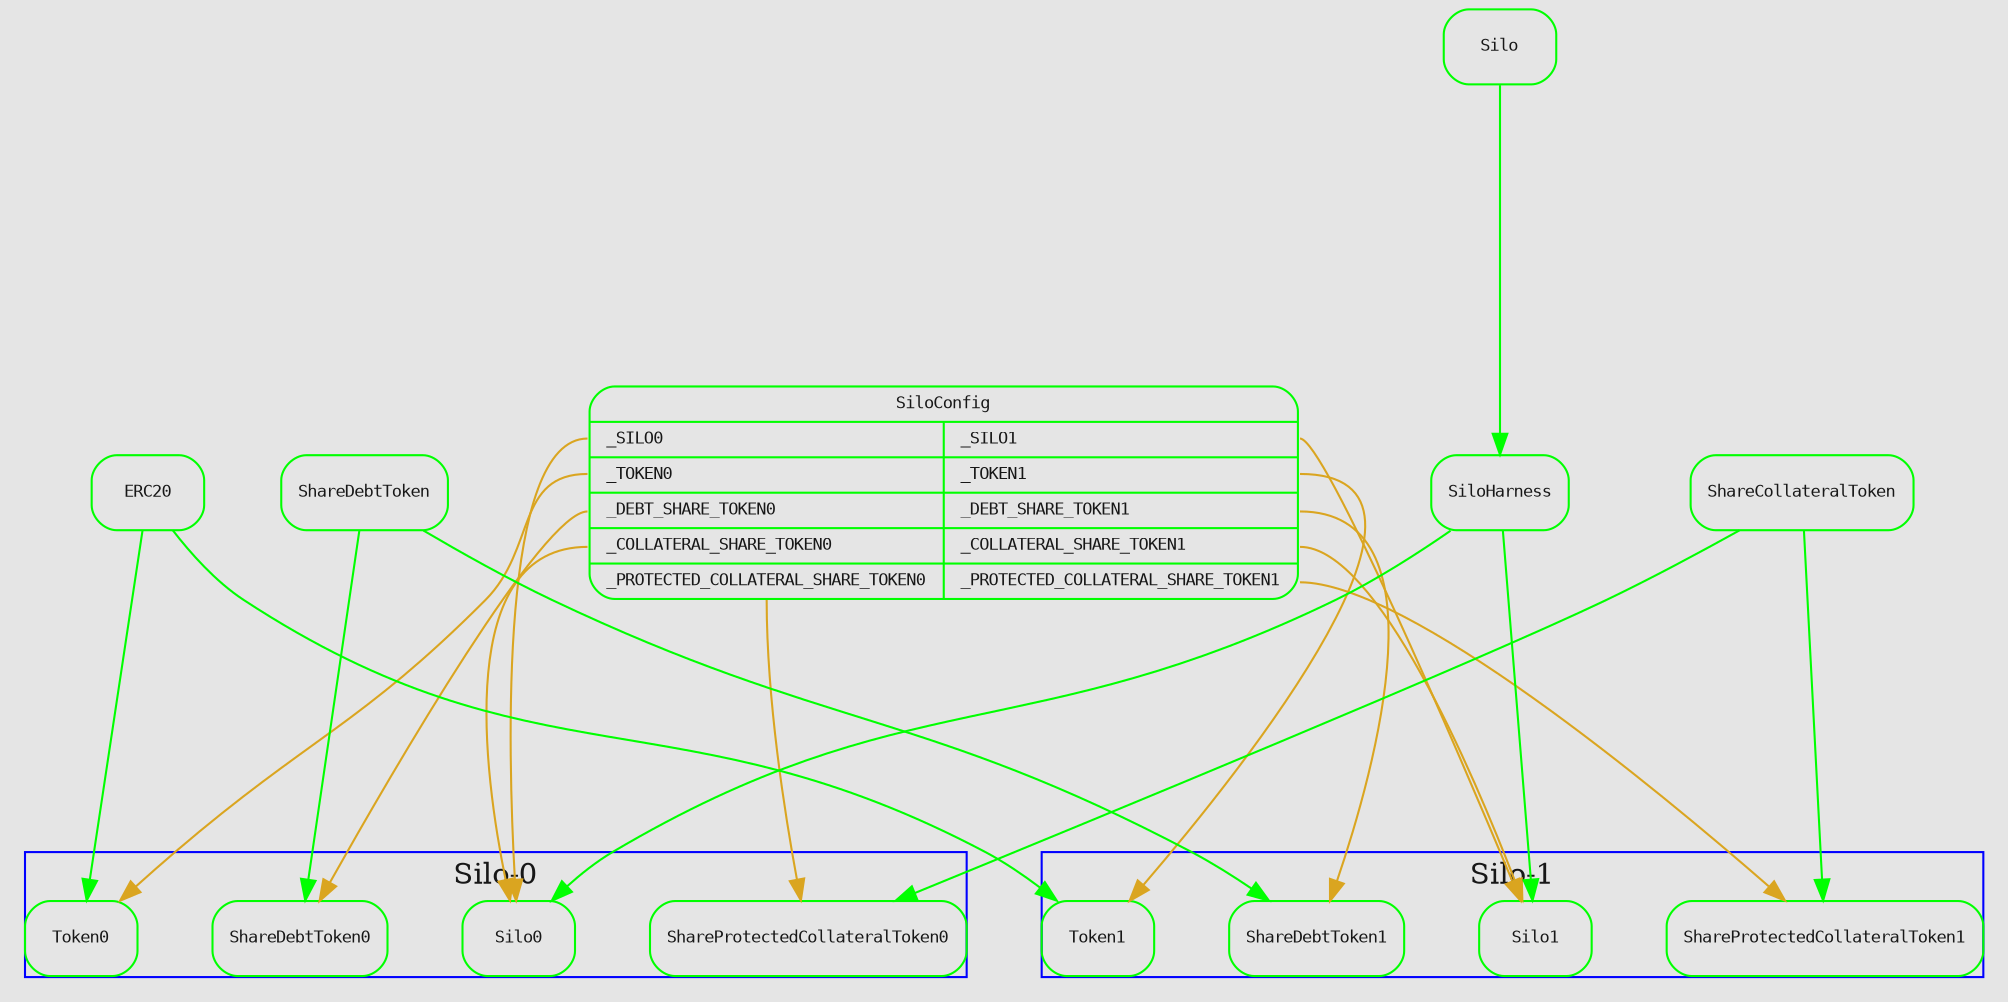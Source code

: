 digraph {
    graph [
        bgcolor=gray90 color=blue fontcolor=gray9
        labelloc=t nodesep=0.5 ranksep=2 margin=0
        rankdir=TB 
    ]
    node [
        color=green fontcolor=gray9
        shape=Mrecord fontname="DejaVu Sans Mono" fontsize=8
    ]
    edge [
        color=goldenrod fontcolor=gray9
        arrowhead=normal
        fontname="DejaVu Sans Mono" fontsize=8
    ]

    SiloConfig [
        label="{SiloConfig|
        {{<_SILO0> _SILO0\l |
        <_TOKEN0> _TOKEN0\l |
        <_DEBT_SHARE_TOKEN0> _DEBT_SHARE_TOKEN0\l |
        <_COLLATERAL_SHARE_TOKEN0> _COLLATERAL_SHARE_TOKEN0\l |
        <_PROTECTED_COLLATERAL_SHARE_TOKEN0> _PROTECTED_COLLATERAL_SHARE_TOKEN0\l  }|
        {<_SILO1> _SILO1\l |
        <_TOKEN1> _TOKEN1\l |
        <_DEBT_SHARE_TOKEN1> _DEBT_SHARE_TOKEN1\l |
        <_COLLATERAL_SHARE_TOKEN1> _COLLATERAL_SHARE_TOKEN1\l |
        <_PROTECTED_COLLATERAL_SHARE_TOKEN1> _PROTECTED_COLLATERAL_SHARE_TOKEN1\l  }}}"
        tooltip="silo-core/contracts/SiloConfig.sol"
    ]
    SiloConfig:_SILO0 -> Silo0
    SiloConfig:_TOKEN0 -> Token0
    SiloConfig:_DEBT_SHARE_TOKEN0 -> ShareDebtToken0
    SiloConfig:_COLLATERAL_SHARE_TOKEN0 -> Silo0
    SiloConfig:_PROTECTED_COLLATERAL_SHARE_TOKEN0 -> ShareProtectedCollateralToken0

    SiloConfig:_SILO1 -> Silo1
    SiloConfig:_TOKEN1 -> Token1
    SiloConfig:_DEBT_SHARE_TOKEN1 -> ShareDebtToken1
    SiloConfig:_COLLATERAL_SHARE_TOKEN1 -> Silo1
    SiloConfig:_PROTECTED_COLLATERAL_SHARE_TOKEN1 -> ShareProtectedCollateralToken1

    ERC20 [label="ERC20" tooltip="@openzeppelin/contracts/token/ERC20/ERC20.sol"]
    ERC20 -> Token0 [color=green]
    ERC20 -> Token1 [color=green]

    ShareDebtToken [
        label="ShareDebtToken"
        tooltip="silo-core/contracts/utils/ShareDebtToken.sol"
    ]
    ShareDebtToken -> ShareDebtToken0 [color=green]
    ShareDebtToken -> ShareDebtToken1 [color=green]

    ShareCollateralToken [
        label="ShareCollateralToken"
        tooltip="silo-core/contracts/utils/ShareCollateralToken.sol"
    ]
    ShareCollateralToken -> ShareProtectedCollateralToken0 [color=green]
    ShareCollateralToken -> ShareProtectedCollateralToken1 [color=green]

    SiloHarness [
        label="SiloHarness"
        tooltip="certora/harness/SiloHarness.sol"
        href="https://github.com/Certora/silo-contracts-v2-mirror/blob/shoham/cleaned-setup/certora/harness/SiloHarness.sol"
        target="_blank"
    ]
    Silo [label="Silo" tooltip="silo-core/contracts/Silo.sol"]           
    Silo -> SiloHarness [color=green]
    SiloHarness -> Silo0 [color=green]
    SiloHarness -> Silo1 [color=green]

    subgraph cluster_0 {
        label="Silo-0"
        edge [color=green]
        Silo0 [
            label="Silo0"
            tooltip="certora/harness/silo0/Silo0.sol"
            href="https://github.com/Certora/silo-contracts-v2-mirror/blob/shoham/cleaned-setup/certora/harness/silo0/Silo0.sol"
            target="_blank"
        ]

        Token0 [
            label="Token0"
            tooltip="certora/mocks/Token0.sol"
            href="https://github.com/Certora/silo-contracts-v2-mirror/blob/shoham/cleaned-setup/certora/mocks/Token0.sol"
            target="_blank"
        ]
        ShareDebtToken0 [
            label="ShareDebtToken0"
            tooltip="certora/harness/silo0/ShareDebtToken0.sol"
        ]
        ShareProtectedCollateralToken0 [
            label="ShareProtectedCollateralToken0"
            tooltip="certora/harness/silo0/ShareProtectedCollateralToken0.sol"
        ]
    }

    subgraph cluster_1 {
        label="Silo-1"
        edge [color=green]
        Silo1 [
            label="Silo1"
            tooltip="certora/harness/silo1/Silo1.sol"
            href="https://github.com/Certora/silo-contracts-v2-mirror/blob/shoham/cleaned-setup/certora/harness/silo1/Silo1.sol"
            target="_blank"
        ]
        Token1 [
        label="Token1"
            tooltip="certora/mocks/Token1.sol"
            href="https://github.com/Certora/silo-contracts-v2-mirror/blob/shoham/cleaned-setup/certora/mocks/Token1.sol"
            target="_blank"
        ]
        ShareDebtToken1 [
            label="ShareDebtToken1"
            tooltip="certora/harness/silo1/ShareDebtToken1.sol"
        ]
        ShareProtectedCollateralToken1 [
            label="ShareProtectedCollateralToken1"
            tooltip="certora/harness/silo1/ShareProtectedCollateralToken1.sol"
        ]
    }
}
